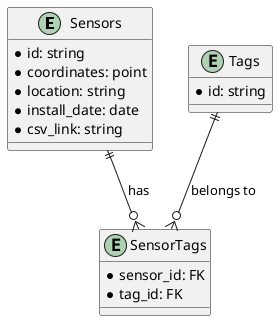 @startuml Weather
entity "Sensors" {
    *id: string
    *coordinates: point
    *location: string
    *install_date: date
    *csv_link: string
}

entity "Tags" {
    *id: string
}

entity "SensorTags" {
    *sensor_id: FK
    *tag_id: FK
}

Sensors ||--o{ SensorTags : "has"
Tags ||--o{ SensorTags : "belongs to"

@enduml